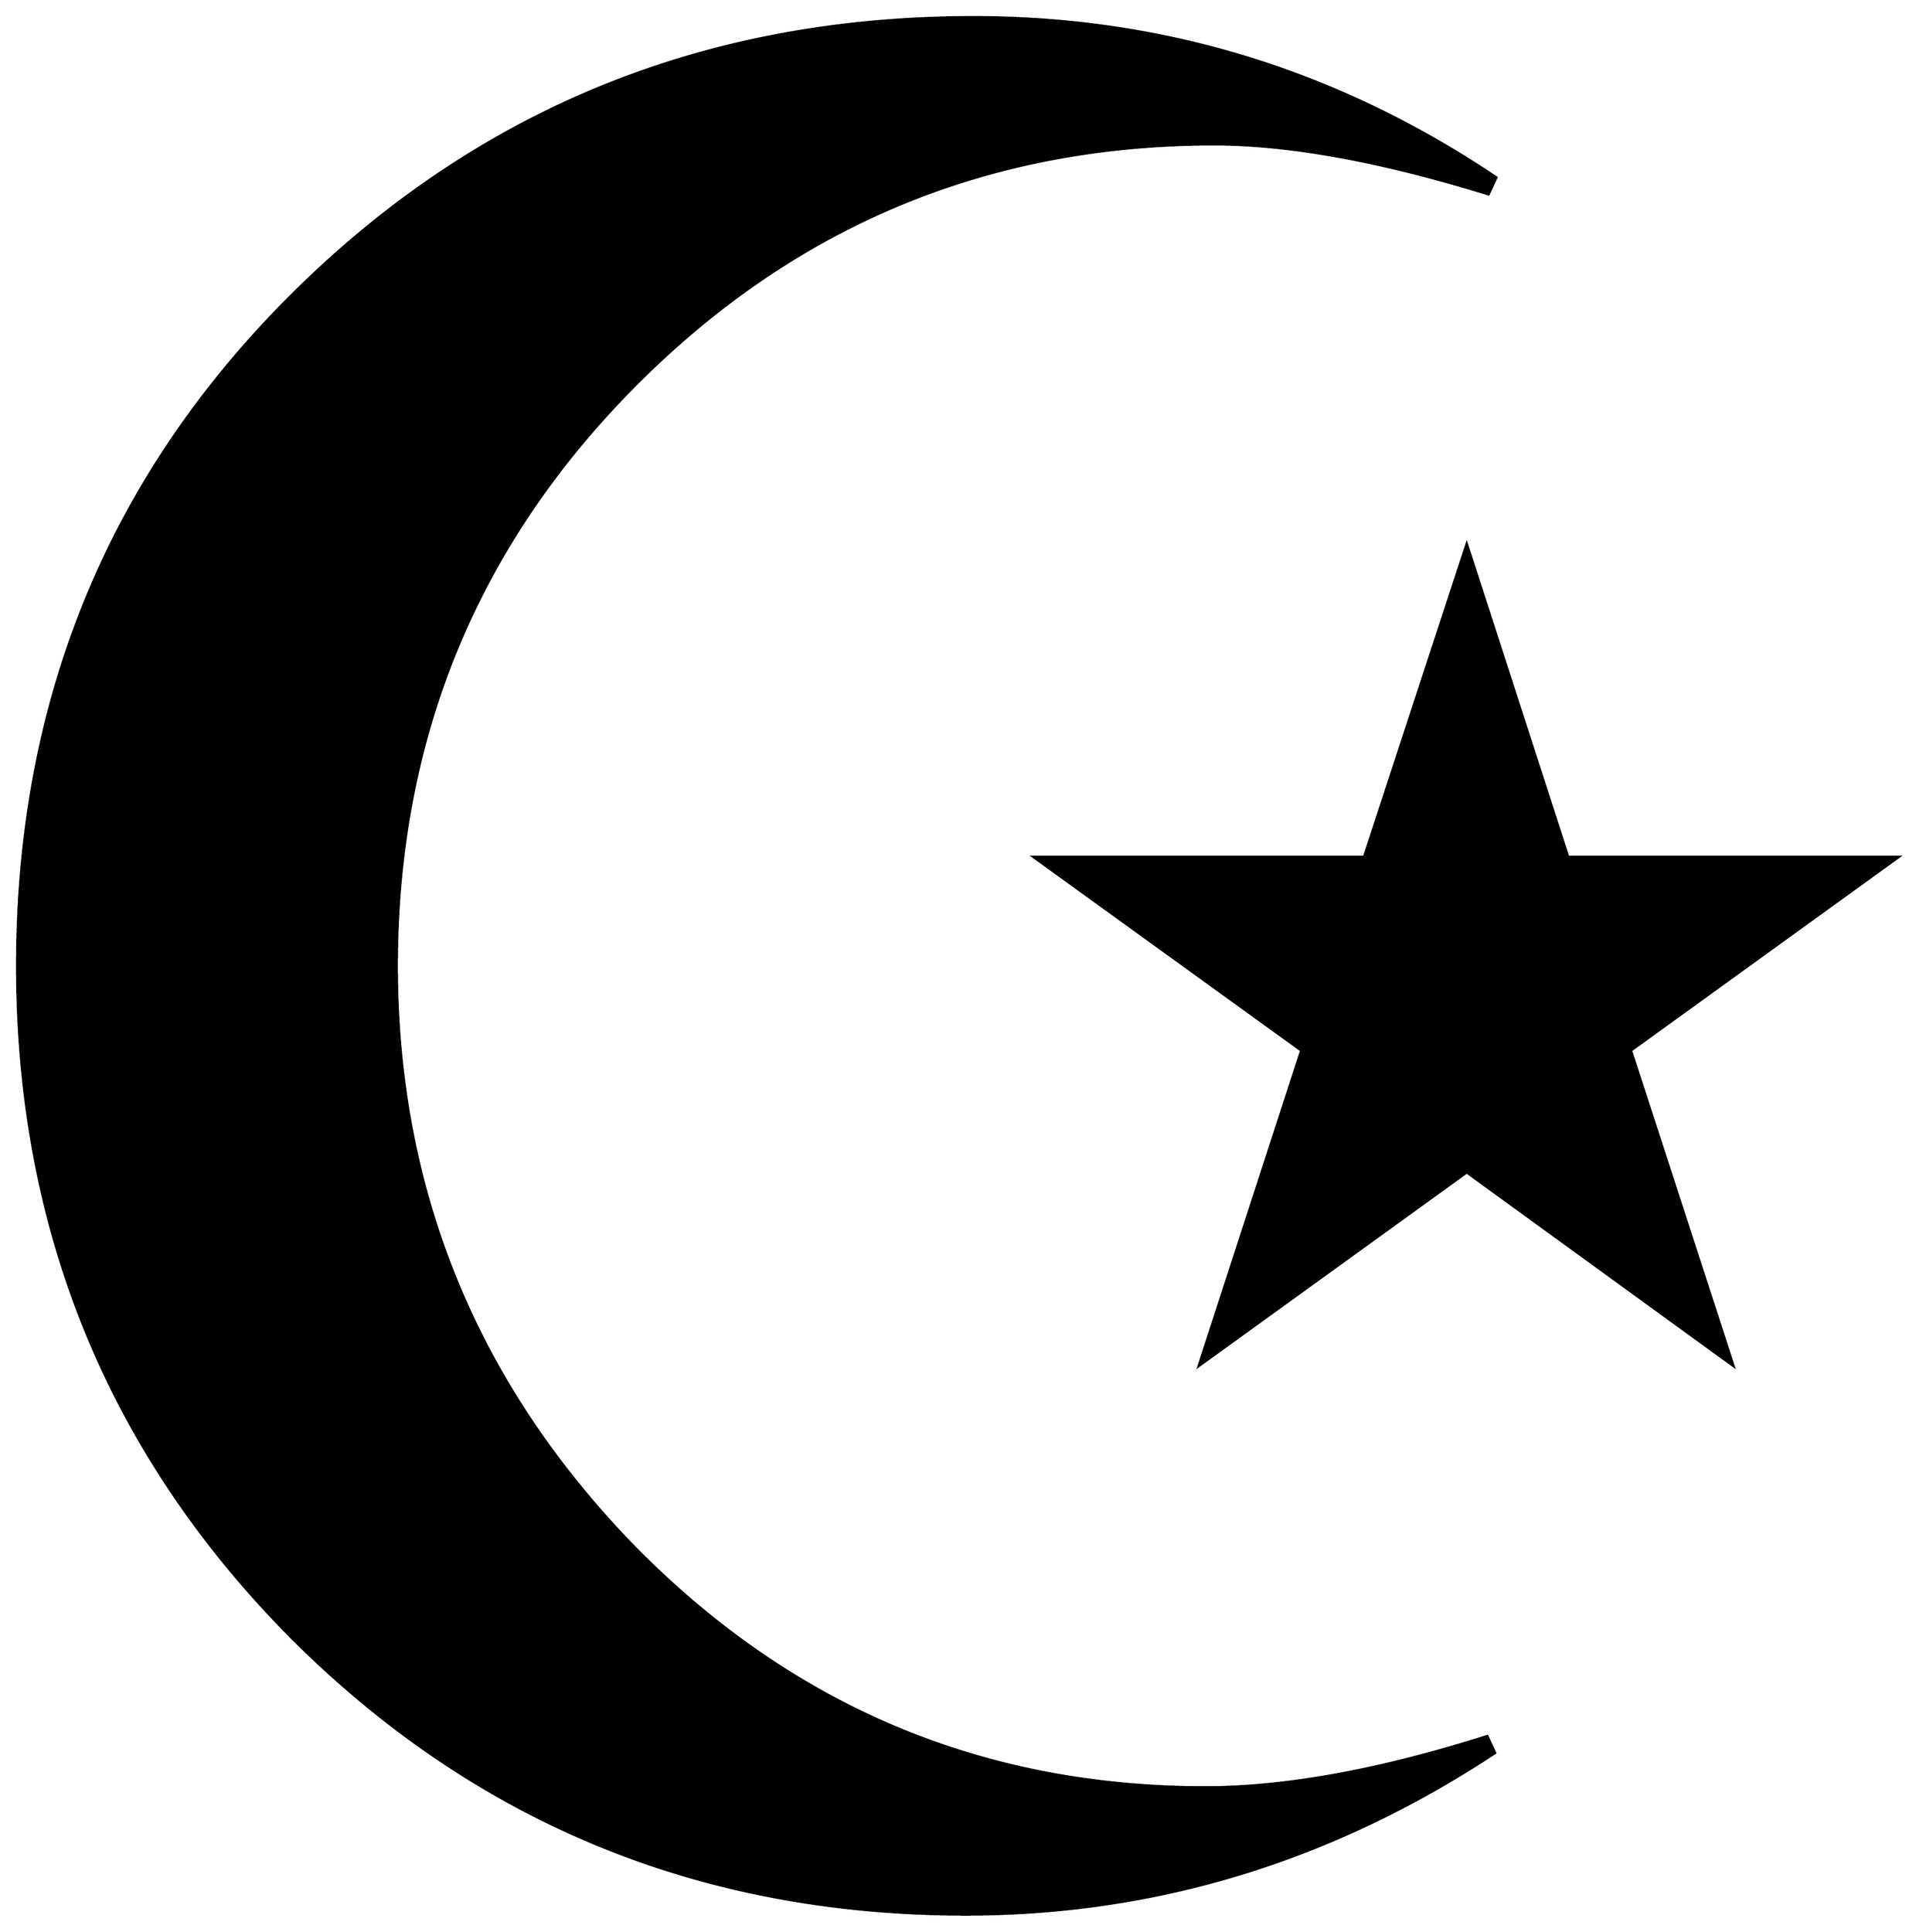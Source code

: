 


\begin{tikzpicture}[y=0.80pt, x=0.80pt, yscale=-1.0, xscale=1.0, inner sep=0pt, outer sep=0pt]
\begin{scope}[shift={(100.0,1864.0)},nonzero rule]
  \path[draw=.,fill=.,line width=1.600pt] (1640.0,-825.0) --
    (1431.0,-674.0) -- (1511.0,-428.0) -- (1303.0,-579.0) --
    (1094.0,-428.0) -- (1174.0,-674.0) -- (965.0,-825.0) --
    (1223.0,-825.0) -- (1303.0,-1069.0) -- (1382.0,-825.0) --
    (1640.0,-825.0) -- cycle(1326.0,-1355.0) -- (1320.0,-1342.0)
    .. controls (1236.0,-1368.0) and (1164.667,-1381.0) ..
    (1106.0,-1381.0) .. controls (929.333,-1381.0) and
    (778.667,-1318.333) .. (654.0,-1193.0) .. controls
    (530.0,-1068.333) and (468.0,-917.333) .. (468.0,-740.0) ..
    controls (468.0,-565.333) and (529.333,-414.667) .. (652.0,-288.0)
    .. controls (775.333,-162.0) and (924.333,-99.0) ..
    (1099.0,-99.0) .. controls (1161.667,-99.0) and
    (1235.0,-112.333) .. (1319.0,-139.0) -- (1325.0,-126.0) ..
    controls (1197.667,-42.0) and (1060.0,0.0) .. (912.0,0.0) ..
    controls (706.0,0.0) and (531.0,-71.667) .. (387.0,-215.0) ..
    controls (243.667,-359.0) and (172.0,-534.0) .. (172.0,-740.0)
    .. controls (172.0,-948.0) and (244.333,-1123.333) ..
    (389.0,-1266.0) .. controls (533.667,-1408.667) and
    (710.0,-1480.0) .. (918.0,-1480.0) .. controls
    (1066.0,-1480.0) and (1202.0,-1438.333) .. (1326.0,-1355.0) --
    cycle;
\end{scope}

\end{tikzpicture}

